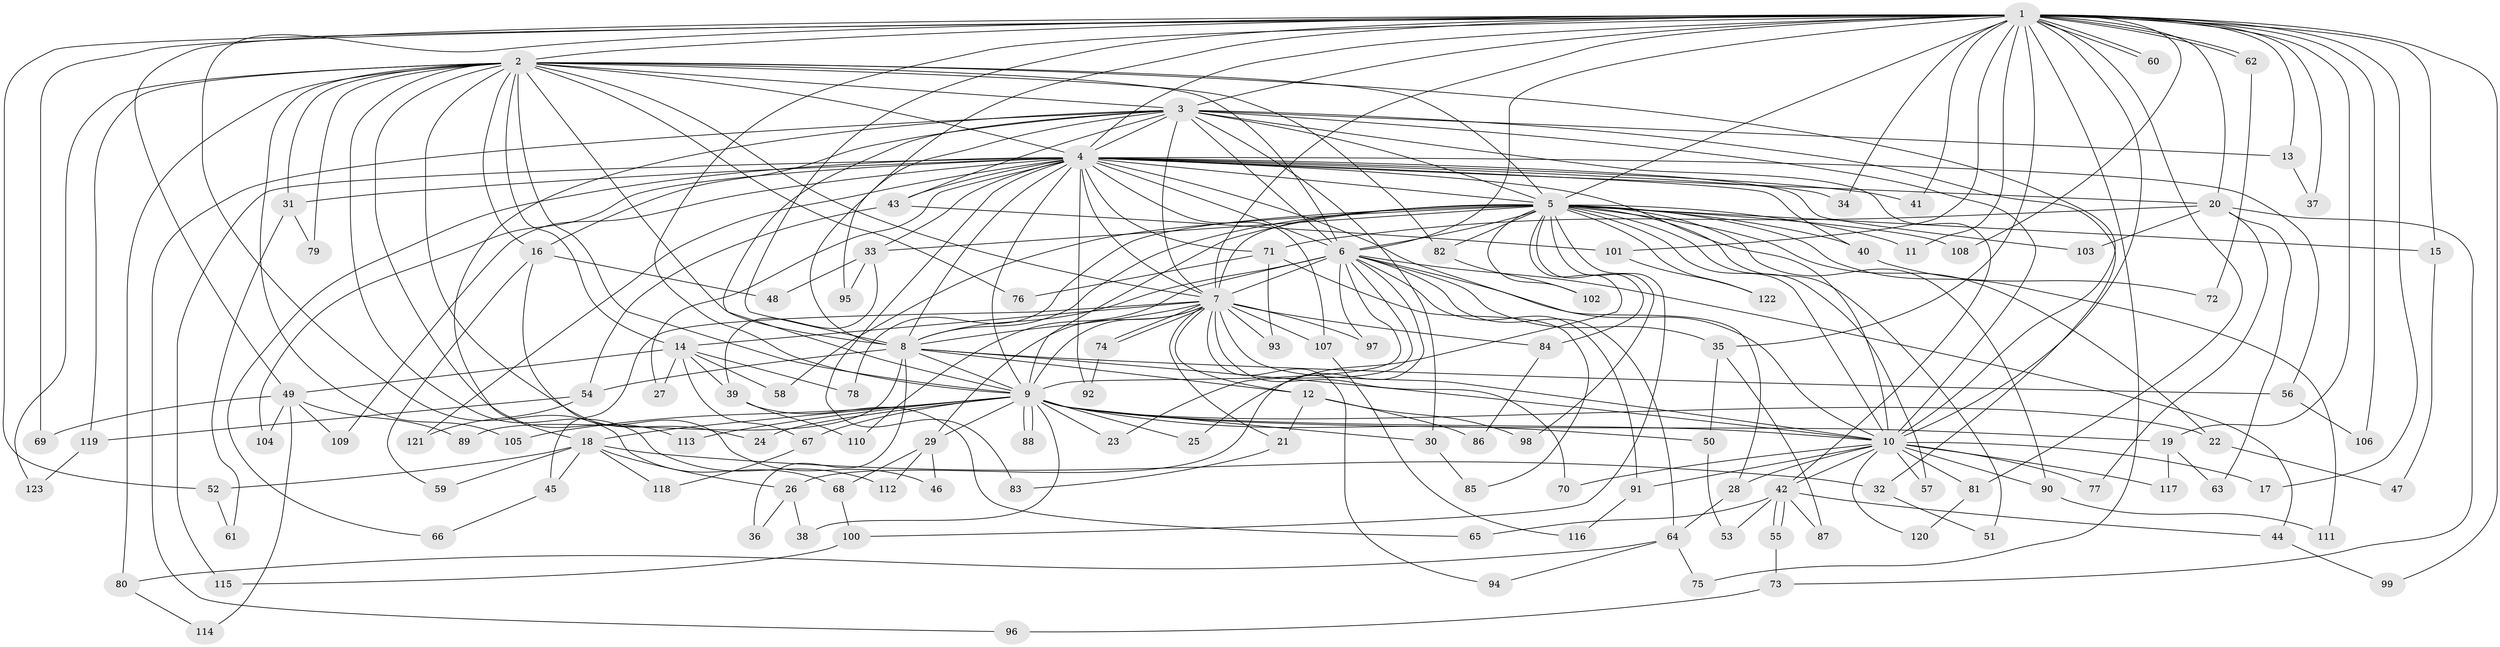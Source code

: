 // Generated by graph-tools (version 1.1) at 2025/25/03/09/25 03:25:38]
// undirected, 123 vertices, 271 edges
graph export_dot {
graph [start="1"]
  node [color=gray90,style=filled];
  1;
  2;
  3;
  4;
  5;
  6;
  7;
  8;
  9;
  10;
  11;
  12;
  13;
  14;
  15;
  16;
  17;
  18;
  19;
  20;
  21;
  22;
  23;
  24;
  25;
  26;
  27;
  28;
  29;
  30;
  31;
  32;
  33;
  34;
  35;
  36;
  37;
  38;
  39;
  40;
  41;
  42;
  43;
  44;
  45;
  46;
  47;
  48;
  49;
  50;
  51;
  52;
  53;
  54;
  55;
  56;
  57;
  58;
  59;
  60;
  61;
  62;
  63;
  64;
  65;
  66;
  67;
  68;
  69;
  70;
  71;
  72;
  73;
  74;
  75;
  76;
  77;
  78;
  79;
  80;
  81;
  82;
  83;
  84;
  85;
  86;
  87;
  88;
  89;
  90;
  91;
  92;
  93;
  94;
  95;
  96;
  97;
  98;
  99;
  100;
  101;
  102;
  103;
  104;
  105;
  106;
  107;
  108;
  109;
  110;
  111;
  112;
  113;
  114;
  115;
  116;
  117;
  118;
  119;
  120;
  121;
  122;
  123;
  1 -- 2;
  1 -- 3;
  1 -- 4;
  1 -- 5;
  1 -- 6;
  1 -- 7;
  1 -- 8;
  1 -- 9;
  1 -- 10;
  1 -- 11;
  1 -- 13;
  1 -- 15;
  1 -- 17;
  1 -- 19;
  1 -- 20;
  1 -- 34;
  1 -- 35;
  1 -- 37;
  1 -- 41;
  1 -- 49;
  1 -- 52;
  1 -- 60;
  1 -- 60;
  1 -- 62;
  1 -- 62;
  1 -- 68;
  1 -- 69;
  1 -- 75;
  1 -- 81;
  1 -- 95;
  1 -- 99;
  1 -- 101;
  1 -- 106;
  1 -- 108;
  2 -- 3;
  2 -- 4;
  2 -- 5;
  2 -- 6;
  2 -- 7;
  2 -- 8;
  2 -- 9;
  2 -- 10;
  2 -- 14;
  2 -- 16;
  2 -- 24;
  2 -- 31;
  2 -- 76;
  2 -- 79;
  2 -- 80;
  2 -- 82;
  2 -- 105;
  2 -- 112;
  2 -- 113;
  2 -- 119;
  2 -- 123;
  3 -- 4;
  3 -- 5;
  3 -- 6;
  3 -- 7;
  3 -- 8;
  3 -- 9;
  3 -- 10;
  3 -- 13;
  3 -- 16;
  3 -- 18;
  3 -- 30;
  3 -- 32;
  3 -- 42;
  3 -- 43;
  3 -- 96;
  4 -- 5;
  4 -- 6;
  4 -- 7;
  4 -- 8;
  4 -- 9;
  4 -- 10;
  4 -- 20;
  4 -- 27;
  4 -- 28;
  4 -- 31;
  4 -- 33;
  4 -- 34;
  4 -- 40;
  4 -- 41;
  4 -- 43;
  4 -- 56;
  4 -- 66;
  4 -- 71;
  4 -- 83;
  4 -- 92;
  4 -- 103;
  4 -- 104;
  4 -- 107;
  4 -- 109;
  4 -- 115;
  4 -- 121;
  5 -- 6;
  5 -- 7;
  5 -- 8;
  5 -- 9;
  5 -- 10;
  5 -- 11;
  5 -- 15;
  5 -- 22;
  5 -- 25;
  5 -- 33;
  5 -- 40;
  5 -- 51;
  5 -- 57;
  5 -- 58;
  5 -- 78;
  5 -- 82;
  5 -- 84;
  5 -- 90;
  5 -- 98;
  5 -- 100;
  5 -- 102;
  5 -- 108;
  5 -- 111;
  5 -- 122;
  6 -- 7;
  6 -- 8;
  6 -- 9;
  6 -- 10;
  6 -- 23;
  6 -- 26;
  6 -- 35;
  6 -- 44;
  6 -- 64;
  6 -- 91;
  6 -- 97;
  6 -- 110;
  7 -- 8;
  7 -- 9;
  7 -- 10;
  7 -- 12;
  7 -- 14;
  7 -- 21;
  7 -- 29;
  7 -- 45;
  7 -- 70;
  7 -- 74;
  7 -- 74;
  7 -- 84;
  7 -- 93;
  7 -- 94;
  7 -- 97;
  7 -- 107;
  8 -- 9;
  8 -- 10;
  8 -- 12;
  8 -- 36;
  8 -- 54;
  8 -- 56;
  8 -- 89;
  9 -- 10;
  9 -- 18;
  9 -- 19;
  9 -- 22;
  9 -- 23;
  9 -- 24;
  9 -- 25;
  9 -- 29;
  9 -- 30;
  9 -- 38;
  9 -- 50;
  9 -- 67;
  9 -- 88;
  9 -- 88;
  9 -- 105;
  9 -- 113;
  10 -- 17;
  10 -- 28;
  10 -- 42;
  10 -- 57;
  10 -- 70;
  10 -- 77;
  10 -- 81;
  10 -- 90;
  10 -- 91;
  10 -- 117;
  10 -- 120;
  12 -- 21;
  12 -- 86;
  12 -- 98;
  13 -- 37;
  14 -- 27;
  14 -- 39;
  14 -- 49;
  14 -- 58;
  14 -- 67;
  14 -- 78;
  15 -- 47;
  16 -- 46;
  16 -- 48;
  16 -- 59;
  18 -- 26;
  18 -- 32;
  18 -- 45;
  18 -- 52;
  18 -- 59;
  18 -- 118;
  19 -- 63;
  19 -- 117;
  20 -- 63;
  20 -- 71;
  20 -- 73;
  20 -- 77;
  20 -- 103;
  21 -- 83;
  22 -- 47;
  26 -- 36;
  26 -- 38;
  28 -- 64;
  29 -- 46;
  29 -- 68;
  29 -- 112;
  30 -- 85;
  31 -- 61;
  31 -- 79;
  32 -- 51;
  33 -- 39;
  33 -- 48;
  33 -- 95;
  35 -- 50;
  35 -- 87;
  39 -- 65;
  39 -- 110;
  40 -- 72;
  42 -- 44;
  42 -- 53;
  42 -- 55;
  42 -- 55;
  42 -- 65;
  42 -- 87;
  43 -- 54;
  43 -- 101;
  44 -- 99;
  45 -- 66;
  49 -- 69;
  49 -- 89;
  49 -- 104;
  49 -- 109;
  49 -- 114;
  50 -- 53;
  52 -- 61;
  54 -- 119;
  54 -- 121;
  55 -- 73;
  56 -- 106;
  62 -- 72;
  64 -- 75;
  64 -- 80;
  64 -- 94;
  67 -- 118;
  68 -- 100;
  71 -- 76;
  71 -- 85;
  71 -- 93;
  73 -- 96;
  74 -- 92;
  80 -- 114;
  81 -- 120;
  82 -- 102;
  84 -- 86;
  90 -- 111;
  91 -- 116;
  100 -- 115;
  101 -- 122;
  107 -- 116;
  119 -- 123;
}
